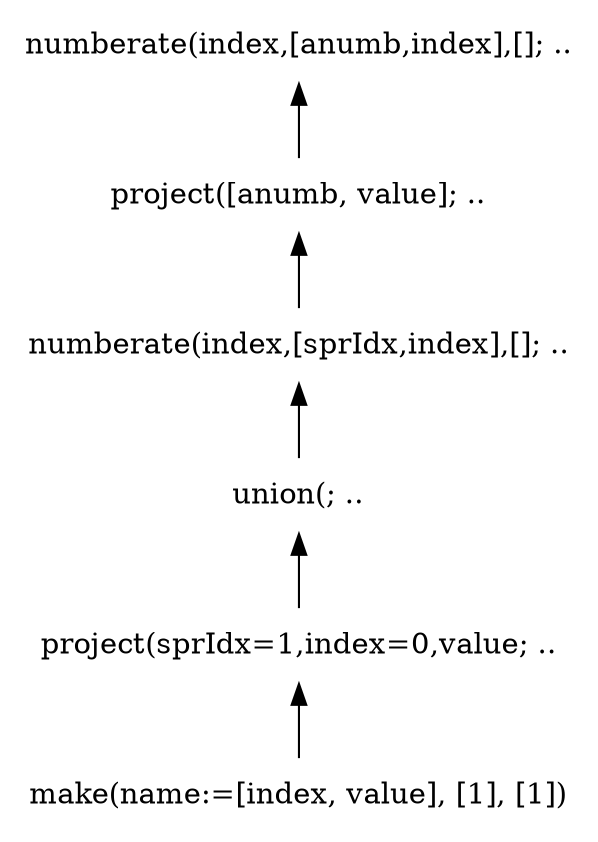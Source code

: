 digraph AST {
edge [color=black, dir=both, weight=1, fontcolor=black, arrowhead=none, arrowtail=normal]
node [shape=plaintext]numberate1 [label="numberate(index,[anumb,index],[]; .."]
 project2 [label="project([anumb, value]; .."]
 numberate3 [label="numberate(index,[sprIdx,index],[]; .."]
 union4 [label="union(; .."]
 project5 [label="project(sprIdx=1,index=0,value; .."]
 make6 [label="make(name:=[index, value], [1], [1])"]
project5 -> make6
union4 -> project5
numberate3 -> union4
project2 -> numberate3
numberate1 -> project2

}